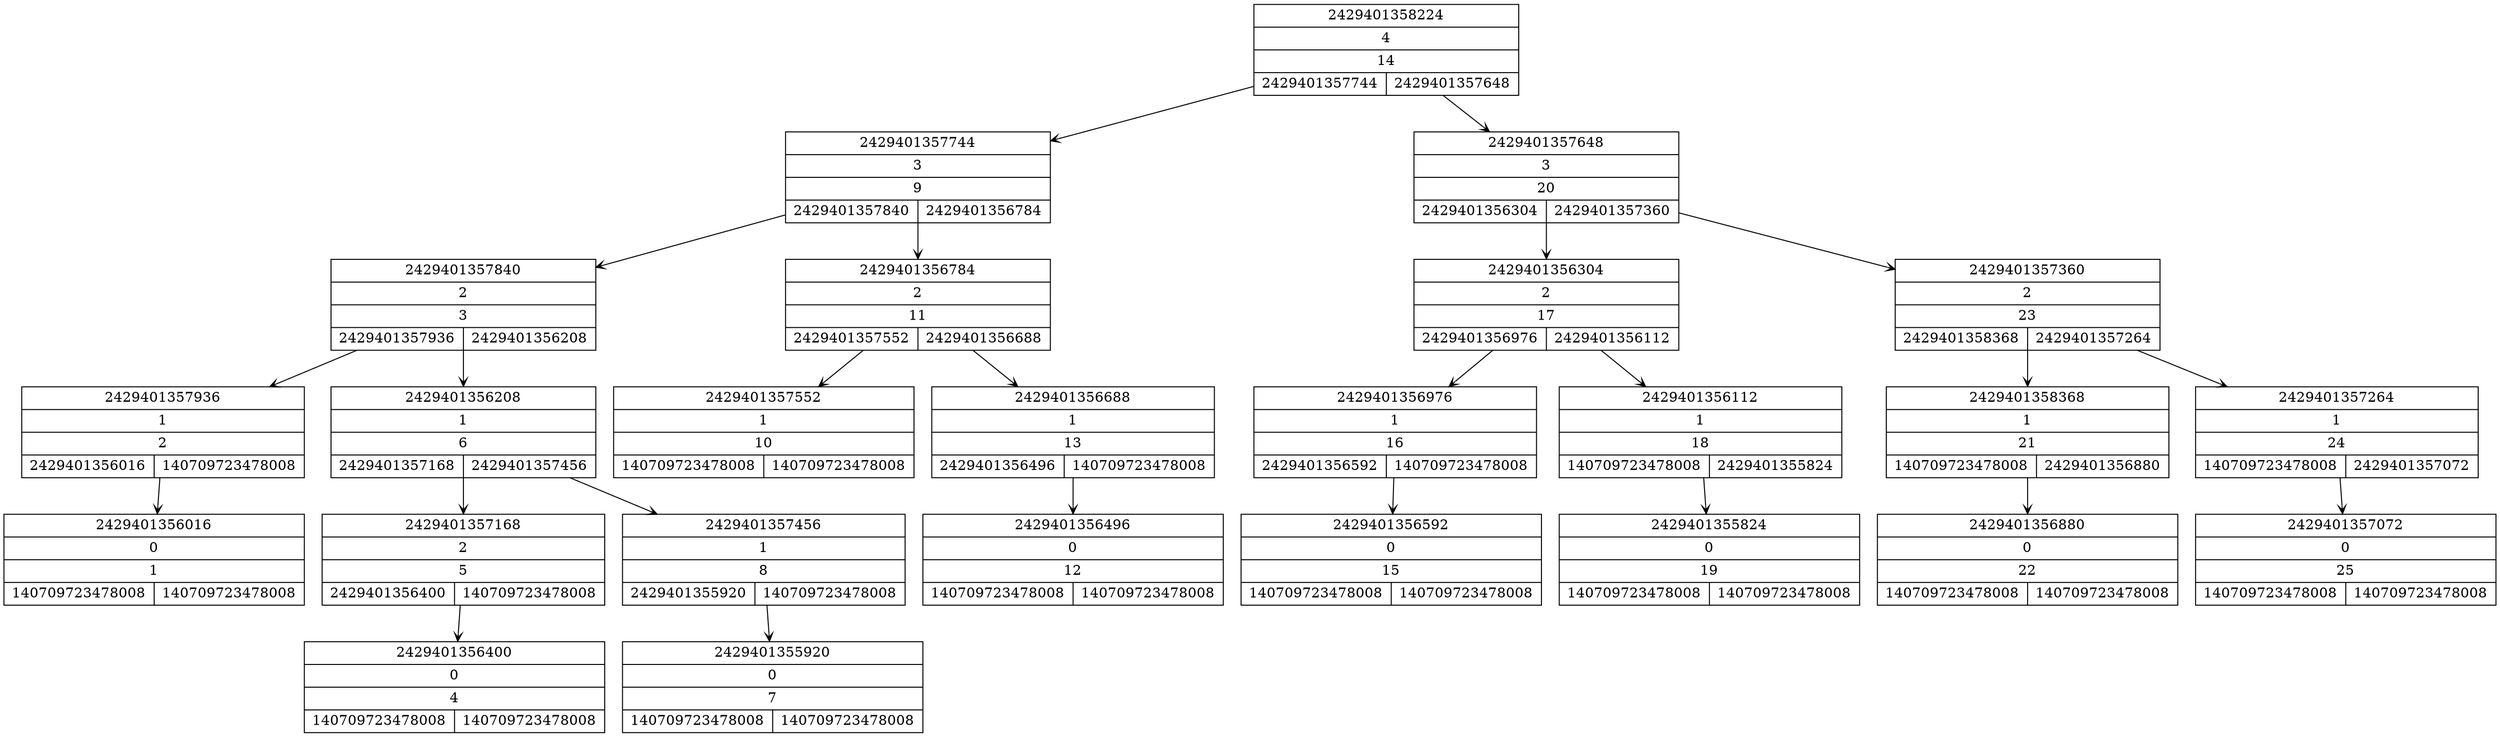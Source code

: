 digraph Tree {
  node [shape=record, height=0.6, width=1.5];
  edge [arrowhead=vee, arrowsize=0.8];
  "2429401356016" [label="{2429401356016|0|1|{140709723478008|140709723478008}}"];
  "2429401357936" [label="{2429401357936|1|2|{2429401356016|140709723478008}}"];
  "2429401357936" -> "2429401356016";
  "2429401357840" [label="{2429401357840|2|3|{2429401357936|2429401356208}}"];
  "2429401357840" -> "2429401357936";
  "2429401357840" -> "2429401356208";
  "2429401356400" [label="{2429401356400|0|4|{140709723478008|140709723478008}}"];
  "2429401357168" [label="{2429401357168|2|5|{2429401356400|140709723478008}}"];
  "2429401357168" -> "2429401356400";
  "2429401356208" [label="{2429401356208|1|6|{2429401357168|2429401357456}}"];
  "2429401356208" -> "2429401357168";
  "2429401356208" -> "2429401357456";
  "2429401355920" [label="{2429401355920|0|7|{140709723478008|140709723478008}}"];
  "2429401357456" [label="{2429401357456|1|8|{2429401355920|140709723478008}}"];
  "2429401357456" -> "2429401355920";
  "2429401357744" [label="{2429401357744|3|9|{2429401357840|2429401356784}}"];
  "2429401357744" -> "2429401357840";
  "2429401357744" -> "2429401356784";
  "2429401357552" [label="{2429401357552|1|10|{140709723478008|140709723478008}}"];
  "2429401356784" [label="{2429401356784|2|11|{2429401357552|2429401356688}}"];
  "2429401356784" -> "2429401357552";
  "2429401356784" -> "2429401356688";
  "2429401356496" [label="{2429401356496|0|12|{140709723478008|140709723478008}}"];
  "2429401356688" [label="{2429401356688|1|13|{2429401356496|140709723478008}}"];
  "2429401356688" -> "2429401356496";
  "2429401358224" [label="{2429401358224|4|14|{2429401357744|2429401357648}}"];
  "2429401358224" -> "2429401357744";
  "2429401358224" -> "2429401357648";
  "2429401356592" [label="{2429401356592|0|15|{140709723478008|140709723478008}}"];
  "2429401356976" [label="{2429401356976|1|16|{2429401356592|140709723478008}}"];
  "2429401356976" -> "2429401356592";
  "2429401356304" [label="{2429401356304|2|17|{2429401356976|2429401356112}}"];
  "2429401356304" -> "2429401356976";
  "2429401356304" -> "2429401356112";
  "2429401356112" [label="{2429401356112|1|18|{140709723478008|2429401355824}}"];
  "2429401356112" -> "2429401355824";
  "2429401355824" [label="{2429401355824|0|19|{140709723478008|140709723478008}}"];
  "2429401357648" [label="{2429401357648|3|20|{2429401356304|2429401357360}}"];
  "2429401357648" -> "2429401356304";
  "2429401357648" -> "2429401357360";
  "2429401358368" [label="{2429401358368|1|21|{140709723478008|2429401356880}}"];
  "2429401358368" -> "2429401356880";
  "2429401356880" [label="{2429401356880|0|22|{140709723478008|140709723478008}}"];
  "2429401357360" [label="{2429401357360|2|23|{2429401358368|2429401357264}}"];
  "2429401357360" -> "2429401358368";
  "2429401357360" -> "2429401357264";
  "2429401357264" [label="{2429401357264|1|24|{140709723478008|2429401357072}}"];
  "2429401357264" -> "2429401357072";
  "2429401357072" [label="{2429401357072|0|25|{140709723478008|140709723478008}}"];
}
